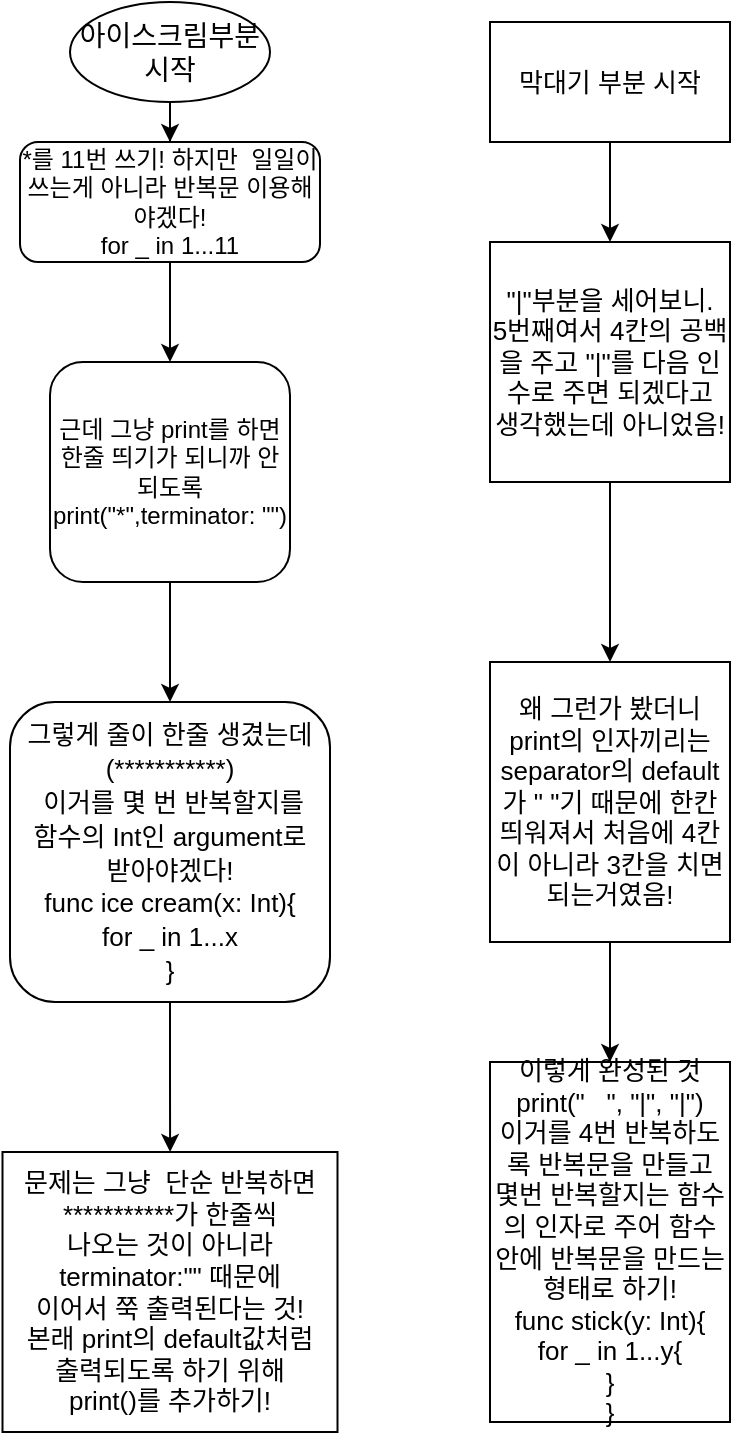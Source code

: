 <mxfile version="20.0.3" type="github">
  <diagram id="C5RBs43oDa-KdzZeNtuy" name="Page-1">
    <mxGraphModel dx="1018" dy="690" grid="1" gridSize="10" guides="1" tooltips="1" connect="1" arrows="1" fold="1" page="1" pageScale="1" pageWidth="827" pageHeight="1169" math="0" shadow="0">
      <root>
        <mxCell id="WIyWlLk6GJQsqaUBKTNV-0" />
        <mxCell id="WIyWlLk6GJQsqaUBKTNV-1" parent="WIyWlLk6GJQsqaUBKTNV-0" />
        <mxCell id="LvunvnlRqouOMN42FH6n-5" value="" style="edgeStyle=orthogonalEdgeStyle;rounded=0;orthogonalLoop=1;jettySize=auto;html=1;fontSize=14;" edge="1" parent="WIyWlLk6GJQsqaUBKTNV-1" source="WIyWlLk6GJQsqaUBKTNV-3" target="WIyWlLk6GJQsqaUBKTNV-7">
          <mxGeometry relative="1" as="geometry" />
        </mxCell>
        <mxCell id="WIyWlLk6GJQsqaUBKTNV-3" value="*를 11번 쓰기! 하지만 &amp;nbsp;일일이 쓰는게 아니라 반복문 이용해야겠다!&lt;br&gt;for _ in 1...11" style="rounded=1;whiteSpace=wrap;html=1;fontSize=12;glass=0;strokeWidth=1;shadow=0;" parent="WIyWlLk6GJQsqaUBKTNV-1" vertex="1">
          <mxGeometry x="375" y="80" width="150" height="60" as="geometry" />
        </mxCell>
        <mxCell id="LvunvnlRqouOMN42FH6n-9" value="" style="edgeStyle=orthogonalEdgeStyle;rounded=0;orthogonalLoop=1;jettySize=auto;html=1;fontSize=14;" edge="1" parent="WIyWlLk6GJQsqaUBKTNV-1" source="WIyWlLk6GJQsqaUBKTNV-7" target="LvunvnlRqouOMN42FH6n-8">
          <mxGeometry relative="1" as="geometry" />
        </mxCell>
        <mxCell id="WIyWlLk6GJQsqaUBKTNV-7" value="근데 그냥 print를 하면 한줄 띄기가 되니까 안되도록 &lt;br&gt;print(&quot;*&quot;,terminator: &quot;&quot;)" style="rounded=1;whiteSpace=wrap;html=1;fontSize=12;glass=0;strokeWidth=1;shadow=0;" parent="WIyWlLk6GJQsqaUBKTNV-1" vertex="1">
          <mxGeometry x="390" y="190" width="120" height="110" as="geometry" />
        </mxCell>
        <mxCell id="LvunvnlRqouOMN42FH6n-6" value="" style="edgeStyle=orthogonalEdgeStyle;rounded=0;orthogonalLoop=1;jettySize=auto;html=1;fontSize=14;" edge="1" parent="WIyWlLk6GJQsqaUBKTNV-1" source="LvunvnlRqouOMN42FH6n-0" target="WIyWlLk6GJQsqaUBKTNV-3">
          <mxGeometry relative="1" as="geometry" />
        </mxCell>
        <mxCell id="LvunvnlRqouOMN42FH6n-0" value="&lt;font style=&quot;font-size: 14px;&quot;&gt;아이스크림부분&lt;br&gt;시작&lt;/font&gt;" style="ellipse;whiteSpace=wrap;html=1;" vertex="1" parent="WIyWlLk6GJQsqaUBKTNV-1">
          <mxGeometry x="400" y="10" width="100" height="50" as="geometry" />
        </mxCell>
        <mxCell id="LvunvnlRqouOMN42FH6n-12" value="" style="edgeStyle=orthogonalEdgeStyle;rounded=0;orthogonalLoop=1;jettySize=auto;html=1;fontSize=13;" edge="1" parent="WIyWlLk6GJQsqaUBKTNV-1" source="LvunvnlRqouOMN42FH6n-8" target="LvunvnlRqouOMN42FH6n-10">
          <mxGeometry relative="1" as="geometry" />
        </mxCell>
        <mxCell id="LvunvnlRqouOMN42FH6n-8" value="&lt;font style=&quot;font-size: 13px;&quot;&gt;그렇게 줄이 한줄 생겼는데&lt;br&gt;(***********)&lt;br&gt;&amp;nbsp;이거를 몇 번 반복할지를 &lt;br&gt;함수의 Int인 argument로 &lt;br&gt;받아야겠다!&lt;br&gt;func ice cream(x: Int){&lt;br&gt;for _ in 1...x&lt;br&gt;}&lt;br&gt;&lt;/font&gt;" style="rounded=1;whiteSpace=wrap;html=1;fontSize=14;" vertex="1" parent="WIyWlLk6GJQsqaUBKTNV-1">
          <mxGeometry x="370" y="360" width="160" height="150" as="geometry" />
        </mxCell>
        <mxCell id="LvunvnlRqouOMN42FH6n-10" value="문제는 그냥 &amp;nbsp;단순 반복하면 ***********가 한줄씩 &lt;br&gt;나오는 것이 아니라&lt;br&gt;terminator:&quot;&quot; 때문에 &lt;br&gt;이어서 쭉 출력된다는 것!&lt;br&gt;본래 print의 default값처럼 &lt;br&gt;출력되도록 하기 위해&lt;br&gt;print()를 추가하기!" style="rounded=0;whiteSpace=wrap;html=1;fontSize=13;" vertex="1" parent="WIyWlLk6GJQsqaUBKTNV-1">
          <mxGeometry x="366.25" y="585" width="167.5" height="140" as="geometry" />
        </mxCell>
        <mxCell id="LvunvnlRqouOMN42FH6n-15" value="" style="edgeStyle=orthogonalEdgeStyle;rounded=0;orthogonalLoop=1;jettySize=auto;html=1;fontSize=13;" edge="1" parent="WIyWlLk6GJQsqaUBKTNV-1" source="LvunvnlRqouOMN42FH6n-13" target="LvunvnlRqouOMN42FH6n-14">
          <mxGeometry relative="1" as="geometry" />
        </mxCell>
        <mxCell id="LvunvnlRqouOMN42FH6n-13" value="막대기 부분 시작" style="rounded=0;whiteSpace=wrap;html=1;fontSize=13;" vertex="1" parent="WIyWlLk6GJQsqaUBKTNV-1">
          <mxGeometry x="610" y="20" width="120" height="60" as="geometry" />
        </mxCell>
        <mxCell id="LvunvnlRqouOMN42FH6n-17" value="" style="edgeStyle=orthogonalEdgeStyle;rounded=0;orthogonalLoop=1;jettySize=auto;html=1;fontSize=13;" edge="1" parent="WIyWlLk6GJQsqaUBKTNV-1" source="LvunvnlRqouOMN42FH6n-14" target="LvunvnlRqouOMN42FH6n-16">
          <mxGeometry relative="1" as="geometry" />
        </mxCell>
        <mxCell id="LvunvnlRqouOMN42FH6n-14" value="&quot;|&quot;부분을 세어보니.&lt;br&gt;5번째여서 4칸의 공백을 주고 &quot;|&quot;를 다음 인수로 주면 되겠다고 생각했는데 아니었음!" style="rounded=0;whiteSpace=wrap;html=1;fontSize=13;" vertex="1" parent="WIyWlLk6GJQsqaUBKTNV-1">
          <mxGeometry x="610" y="130" width="120" height="120" as="geometry" />
        </mxCell>
        <mxCell id="LvunvnlRqouOMN42FH6n-19" value="" style="edgeStyle=orthogonalEdgeStyle;rounded=0;orthogonalLoop=1;jettySize=auto;html=1;fontSize=13;" edge="1" parent="WIyWlLk6GJQsqaUBKTNV-1" source="LvunvnlRqouOMN42FH6n-16" target="LvunvnlRqouOMN42FH6n-18">
          <mxGeometry relative="1" as="geometry" />
        </mxCell>
        <mxCell id="LvunvnlRqouOMN42FH6n-16" value="왜 그런가 봤더니 print의 인자끼리는 separator의 default가 &quot; &quot;기 때문에 한칸 띄워져서 처음에 4칸이 아니라 3칸을 치면 되는거였음!" style="rounded=0;whiteSpace=wrap;html=1;fontSize=13;" vertex="1" parent="WIyWlLk6GJQsqaUBKTNV-1">
          <mxGeometry x="610" y="340" width="120" height="140" as="geometry" />
        </mxCell>
        <mxCell id="LvunvnlRqouOMN42FH6n-18" value="이렇게 완성된 것&lt;br&gt;print(&quot; &amp;nbsp; &quot;, &quot;|&quot;, &quot;|&quot;)&lt;br&gt;이거를 4번 반복하도록 반복문을 만들고 몇번 반복할지는 함수의 인자로 주어 함수 안에 반복문을 만드는 형태로 하기!&lt;br&gt;func stick(y: Int){&lt;br&gt;for _ in 1...y{&lt;br&gt;}&lt;br&gt;}" style="whiteSpace=wrap;html=1;fontSize=13;rounded=0;" vertex="1" parent="WIyWlLk6GJQsqaUBKTNV-1">
          <mxGeometry x="610" y="540" width="120" height="180" as="geometry" />
        </mxCell>
      </root>
    </mxGraphModel>
  </diagram>
</mxfile>
